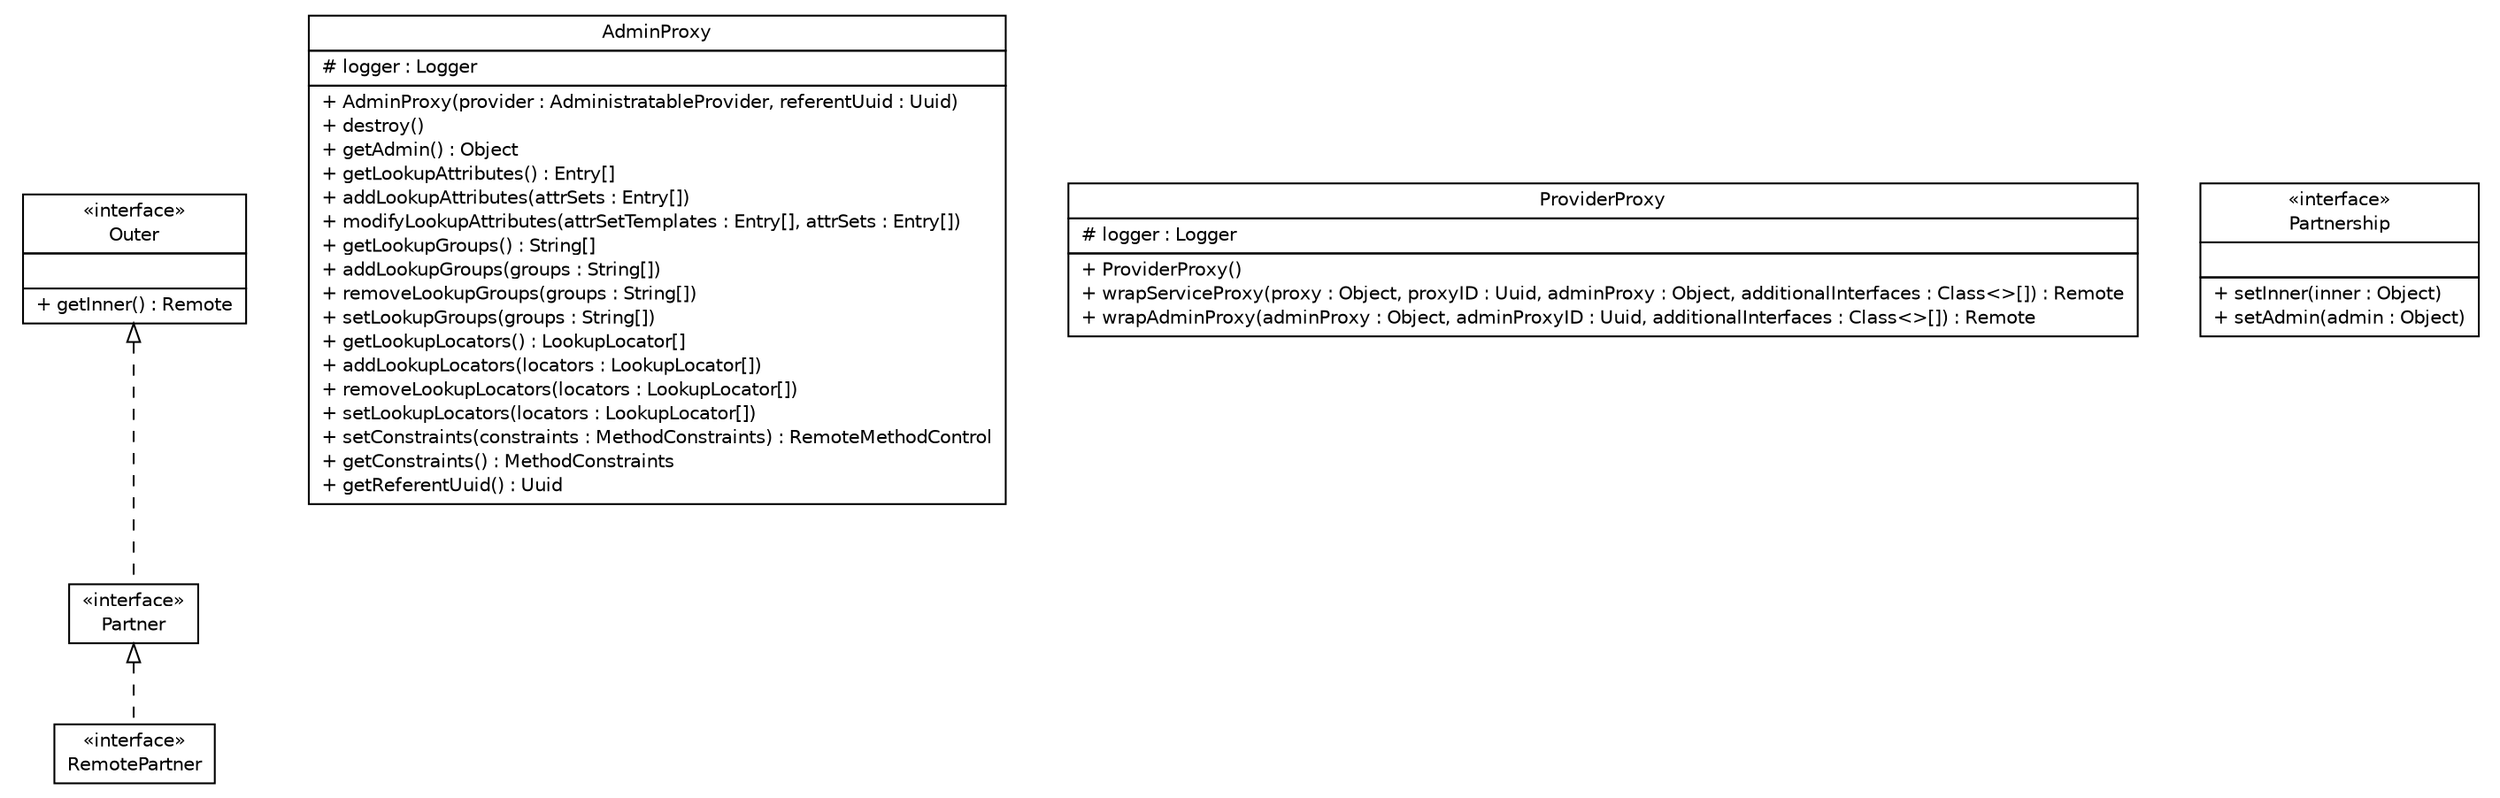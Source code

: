 #!/usr/local/bin/dot
#
# Class diagram 
# Generated by UMLGraph version R5_6 (http://www.umlgraph.org/)
#

digraph G {
	edge [fontname="Helvetica",fontsize=10,labelfontname="Helvetica",labelfontsize=10];
	node [fontname="Helvetica",fontsize=10,shape=plaintext];
	nodesep=0.25;
	ranksep=0.5;
	// sorcer.core.proxy.RemotePartner
	c11738 [label=<<table title="sorcer.core.proxy.RemotePartner" border="0" cellborder="1" cellspacing="0" cellpadding="2" port="p" href="./RemotePartner.html">
		<tr><td><table border="0" cellspacing="0" cellpadding="1">
<tr><td align="center" balign="center"> &#171;interface&#187; </td></tr>
<tr><td align="center" balign="center"> RemotePartner </td></tr>
		</table></td></tr>
		</table>>, URL="./RemotePartner.html", fontname="Helvetica", fontcolor="black", fontsize=10.0];
	// sorcer.core.proxy.AdminProxy
	c11739 [label=<<table title="sorcer.core.proxy.AdminProxy" border="0" cellborder="1" cellspacing="0" cellpadding="2" port="p" href="./AdminProxy.html">
		<tr><td><table border="0" cellspacing="0" cellpadding="1">
<tr><td align="center" balign="center"> AdminProxy </td></tr>
		</table></td></tr>
		<tr><td><table border="0" cellspacing="0" cellpadding="1">
<tr><td align="left" balign="left"> # logger : Logger </td></tr>
		</table></td></tr>
		<tr><td><table border="0" cellspacing="0" cellpadding="1">
<tr><td align="left" balign="left"> + AdminProxy(provider : AdministratableProvider, referentUuid : Uuid) </td></tr>
<tr><td align="left" balign="left"> + destroy() </td></tr>
<tr><td align="left" balign="left"> + getAdmin() : Object </td></tr>
<tr><td align="left" balign="left"> + getLookupAttributes() : Entry[] </td></tr>
<tr><td align="left" balign="left"> + addLookupAttributes(attrSets : Entry[]) </td></tr>
<tr><td align="left" balign="left"> + modifyLookupAttributes(attrSetTemplates : Entry[], attrSets : Entry[]) </td></tr>
<tr><td align="left" balign="left"> + getLookupGroups() : String[] </td></tr>
<tr><td align="left" balign="left"> + addLookupGroups(groups : String[]) </td></tr>
<tr><td align="left" balign="left"> + removeLookupGroups(groups : String[]) </td></tr>
<tr><td align="left" balign="left"> + setLookupGroups(groups : String[]) </td></tr>
<tr><td align="left" balign="left"> + getLookupLocators() : LookupLocator[] </td></tr>
<tr><td align="left" balign="left"> + addLookupLocators(locators : LookupLocator[]) </td></tr>
<tr><td align="left" balign="left"> + removeLookupLocators(locators : LookupLocator[]) </td></tr>
<tr><td align="left" balign="left"> + setLookupLocators(locators : LookupLocator[]) </td></tr>
<tr><td align="left" balign="left"> + setConstraints(constraints : MethodConstraints) : RemoteMethodControl </td></tr>
<tr><td align="left" balign="left"> + getConstraints() : MethodConstraints </td></tr>
<tr><td align="left" balign="left"> + getReferentUuid() : Uuid </td></tr>
		</table></td></tr>
		</table>>, URL="./AdminProxy.html", fontname="Helvetica", fontcolor="black", fontsize=10.0];
	// sorcer.core.proxy.ProviderProxy
	c11740 [label=<<table title="sorcer.core.proxy.ProviderProxy" border="0" cellborder="1" cellspacing="0" cellpadding="2" port="p" href="./ProviderProxy.html">
		<tr><td><table border="0" cellspacing="0" cellpadding="1">
<tr><td align="center" balign="center"> ProviderProxy </td></tr>
		</table></td></tr>
		<tr><td><table border="0" cellspacing="0" cellpadding="1">
<tr><td align="left" balign="left"> # logger : Logger </td></tr>
		</table></td></tr>
		<tr><td><table border="0" cellspacing="0" cellpadding="1">
<tr><td align="left" balign="left"> + ProviderProxy() </td></tr>
<tr><td align="left" balign="left"> + wrapServiceProxy(proxy : Object, proxyID : Uuid, adminProxy : Object, additionalInterfaces : Class&lt;&gt;[]) : Remote </td></tr>
<tr><td align="left" balign="left"> + wrapAdminProxy(adminProxy : Object, adminProxyID : Uuid, additionalInterfaces : Class&lt;&gt;[]) : Remote </td></tr>
		</table></td></tr>
		</table>>, URL="./ProviderProxy.html", fontname="Helvetica", fontcolor="black", fontsize=10.0];
	// sorcer.core.proxy.Partnership
	c11741 [label=<<table title="sorcer.core.proxy.Partnership" border="0" cellborder="1" cellspacing="0" cellpadding="2" port="p" href="./Partnership.html">
		<tr><td><table border="0" cellspacing="0" cellpadding="1">
<tr><td align="center" balign="center"> &#171;interface&#187; </td></tr>
<tr><td align="center" balign="center"> Partnership </td></tr>
		</table></td></tr>
		<tr><td><table border="0" cellspacing="0" cellpadding="1">
<tr><td align="left" balign="left">  </td></tr>
		</table></td></tr>
		<tr><td><table border="0" cellspacing="0" cellpadding="1">
<tr><td align="left" balign="left"> + setInner(inner : Object) </td></tr>
<tr><td align="left" balign="left"> + setAdmin(admin : Object) </td></tr>
		</table></td></tr>
		</table>>, URL="./Partnership.html", fontname="Helvetica", fontcolor="black", fontsize=10.0];
	// sorcer.core.proxy.Outer
	c11742 [label=<<table title="sorcer.core.proxy.Outer" border="0" cellborder="1" cellspacing="0" cellpadding="2" port="p" href="./Outer.html">
		<tr><td><table border="0" cellspacing="0" cellpadding="1">
<tr><td align="center" balign="center"> &#171;interface&#187; </td></tr>
<tr><td align="center" balign="center"> Outer </td></tr>
		</table></td></tr>
		<tr><td><table border="0" cellspacing="0" cellpadding="1">
<tr><td align="left" balign="left">  </td></tr>
		</table></td></tr>
		<tr><td><table border="0" cellspacing="0" cellpadding="1">
<tr><td align="left" balign="left"> + getInner() : Remote </td></tr>
		</table></td></tr>
		</table>>, URL="./Outer.html", fontname="Helvetica", fontcolor="black", fontsize=10.0];
	// sorcer.core.proxy.Partner
	c11743 [label=<<table title="sorcer.core.proxy.Partner" border="0" cellborder="1" cellspacing="0" cellpadding="2" port="p" href="./Partner.html">
		<tr><td><table border="0" cellspacing="0" cellpadding="1">
<tr><td align="center" balign="center"> &#171;interface&#187; </td></tr>
<tr><td align="center" balign="center"> Partner </td></tr>
		</table></td></tr>
		</table>>, URL="./Partner.html", fontname="Helvetica", fontcolor="black", fontsize=10.0];
	//sorcer.core.proxy.RemotePartner implements sorcer.core.proxy.Partner
	c11743:p -> c11738:p [dir=back,arrowtail=empty,style=dashed];
	//sorcer.core.proxy.Partner implements sorcer.core.proxy.Outer
	c11742:p -> c11743:p [dir=back,arrowtail=empty,style=dashed];
}

